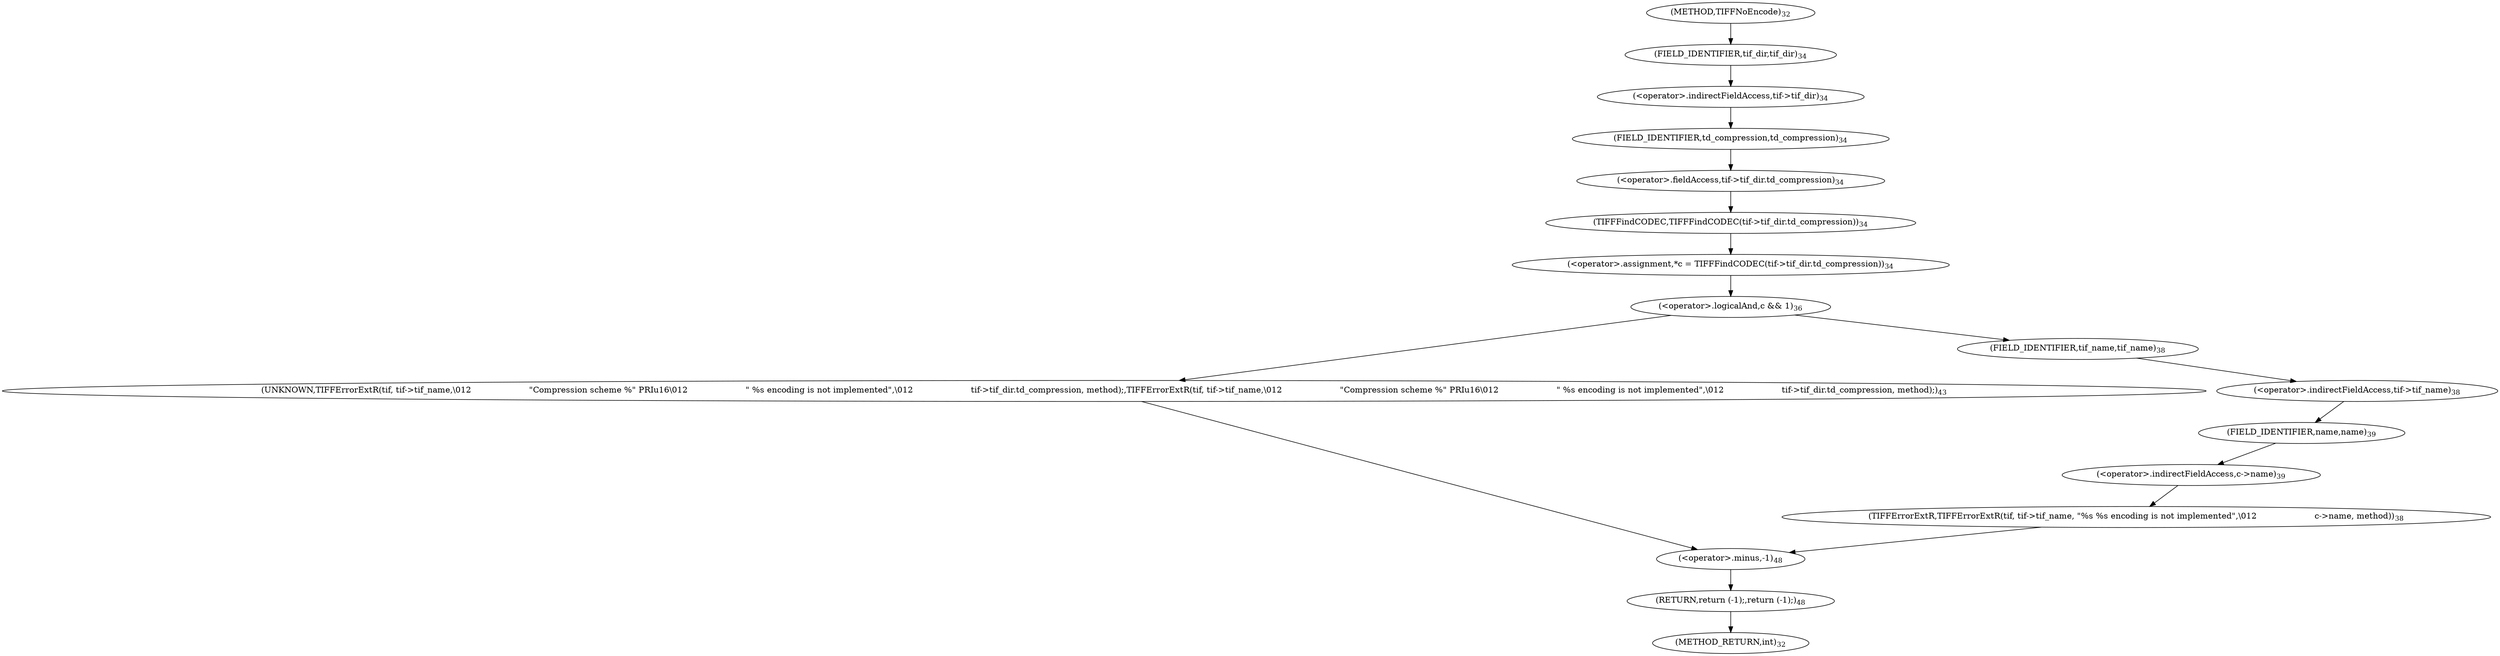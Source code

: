 digraph "TIFFNoEncode" {  
"1707" [label = <(&lt;operator&gt;.assignment,*c = TIFFFindCODEC(tif-&gt;tif_dir.td_compression))<SUB>34</SUB>> ]
"1733" [label = <(RETURN,return (-1);,return (-1);)<SUB>48</SUB>> ]
"1709" [label = <(TIFFFindCODEC,TIFFFindCODEC(tif-&gt;tif_dir.td_compression))<SUB>34</SUB>> ]
"1716" [label = <(&lt;operator&gt;.logicalAnd,c &amp;&amp; 1)<SUB>36</SUB>> ]
"1734" [label = <(&lt;operator&gt;.minus,-1)<SUB>48</SUB>> ]
"1710" [label = <(&lt;operator&gt;.fieldAccess,tif-&gt;tif_dir.td_compression)<SUB>34</SUB>> ]
"1720" [label = <(TIFFErrorExtR,TIFFErrorExtR(tif, tif-&gt;tif_name, &quot;%s %s encoding is not implemented&quot;,\012                      c-&gt;name, method))<SUB>38</SUB>> ]
"1711" [label = <(&lt;operator&gt;.indirectFieldAccess,tif-&gt;tif_dir)<SUB>34</SUB>> ]
"1714" [label = <(FIELD_IDENTIFIER,td_compression,td_compression)<SUB>34</SUB>> ]
"1722" [label = <(&lt;operator&gt;.indirectFieldAccess,tif-&gt;tif_name)<SUB>38</SUB>> ]
"1726" [label = <(&lt;operator&gt;.indirectFieldAccess,c-&gt;name)<SUB>39</SUB>> ]
"1732" [label = <(UNKNOWN,TIFFErrorExtR(tif, tif-&gt;tif_name,\012                      &quot;Compression scheme %&quot; PRIu16\012                      &quot; %s encoding is not implemented&quot;,\012                      tif-&gt;tif_dir.td_compression, method);,TIFFErrorExtR(tif, tif-&gt;tif_name,\012                      &quot;Compression scheme %&quot; PRIu16\012                      &quot; %s encoding is not implemented&quot;,\012                      tif-&gt;tif_dir.td_compression, method);)<SUB>43</SUB>> ]
"1713" [label = <(FIELD_IDENTIFIER,tif_dir,tif_dir)<SUB>34</SUB>> ]
"1724" [label = <(FIELD_IDENTIFIER,tif_name,tif_name)<SUB>38</SUB>> ]
"1728" [label = <(FIELD_IDENTIFIER,name,name)<SUB>39</SUB>> ]
"1702" [label = <(METHOD,TIFFNoEncode)<SUB>32</SUB>> ]
"1736" [label = <(METHOD_RETURN,int)<SUB>32</SUB>> ]
  "1707" -> "1716" 
  "1733" -> "1736" 
  "1709" -> "1707" 
  "1716" -> "1732" 
  "1716" -> "1724" 
  "1734" -> "1733" 
  "1710" -> "1709" 
  "1720" -> "1734" 
  "1711" -> "1714" 
  "1714" -> "1710" 
  "1722" -> "1728" 
  "1726" -> "1720" 
  "1732" -> "1734" 
  "1713" -> "1711" 
  "1724" -> "1722" 
  "1728" -> "1726" 
  "1702" -> "1713" 
}
